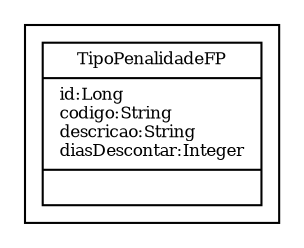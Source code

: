 digraph G{
fontname = "Times-Roman"
fontsize = 8

node [
        fontname = "Times-Roman"
        fontsize = 8
        shape = "record"
]

edge [
        fontname = "Times-Roman"
        fontsize = 8
]

subgraph clusterTIPO_DE_PENALIDADE
{
TipoPenalidadeFP [label = "{TipoPenalidadeFP|id:Long\lcodigo:String\ldescricao:String\ldiasDescontar:Integer\l|\l}"]
}
}
